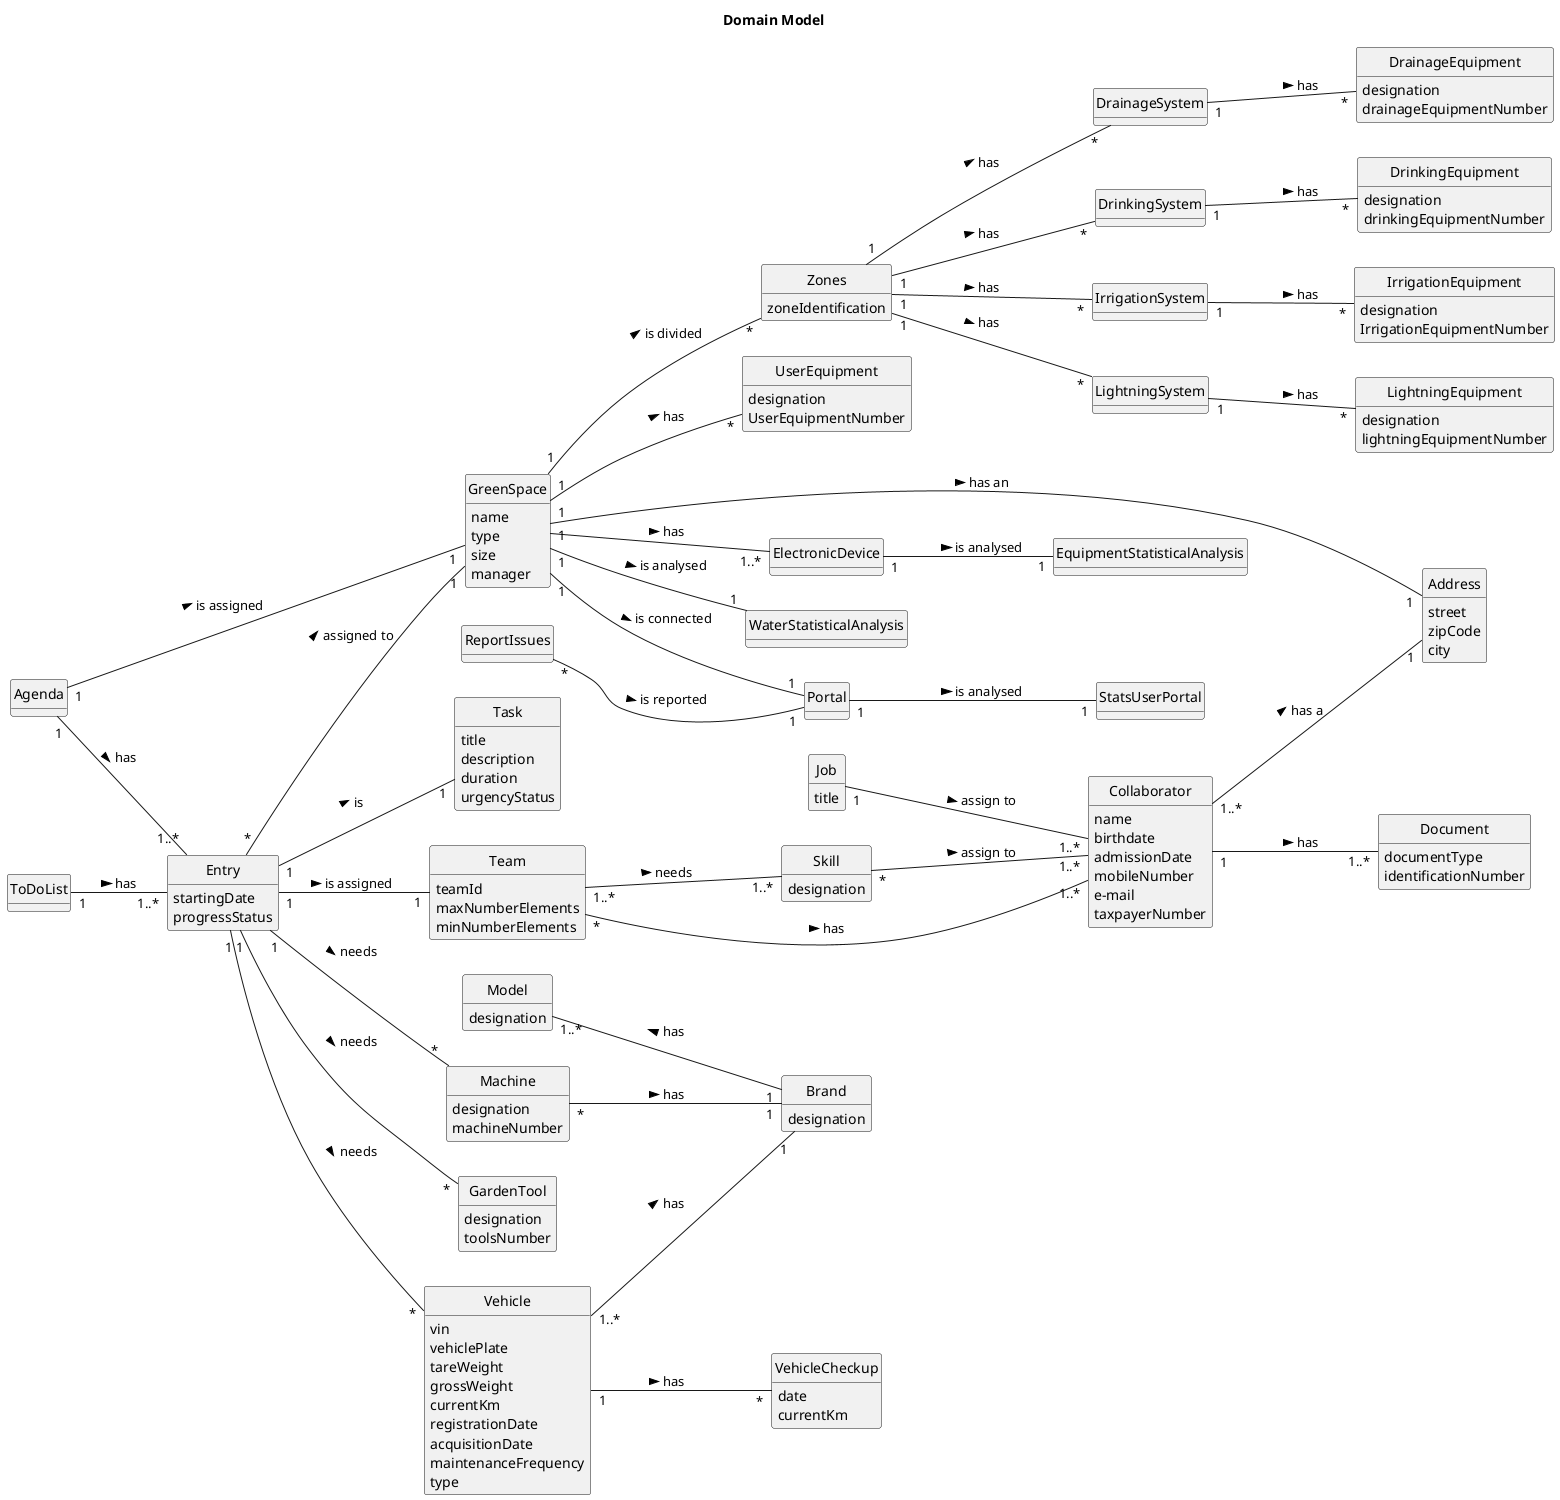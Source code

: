 @startuml
skinparam monochrome true
skinparam packageStyle rectangle
skinparam shadowing false
skinparam classAttributeIconSize 0
hide circle
hide methods
left to right direction

title Domain Model

class Skill {
    designation
}

class Job {
    title
}

class Entry {
    startingDate
    progressStatus
}

class Collaborator {
    name
    birthdate
    admissionDate
    mobileNumber
    e-mail
    taxpayerNumber
}

class Document{
    documentType
    identificationNumber
}


class Team {
    teamId
    maxNumberElements
    minNumberElements
}

class Vehicle {
    vin
    vehiclePlate
    tareWeight
    grossWeight
    currentKm
    registrationDate
    acquisitionDate
    maintenanceFrequency
    type
}

class Brand{
    designation
}

class Model{
    designation
}

class VehicleCheckup{
    date
    currentKm
}

class ReportIssues{

}

class Address{
    street
    zipCode
    city
}

class WaterStatisticalAnalysis{
}

class StatsUserPortal{
}

class ElectronicDevice{
}

class GreenSpace{
name
type
size
manager

}

class Task {
    title
    description
    duration
    urgencyStatus

}

class Machine{
    designation
    machineNumber
}

class GardenTool{
    designation
    toolsNumber
}

class Agenda{
}

class Portal{
}

class ToDoList{
}

class UserEquipment{
    designation
    UserEquipmentNumber
}

class IrrigationSystem{

}

class IrrigationEquipment{
    designation
    IrrigationEquipmentNumber
}

class LightningSystem{

}

class LightningEquipment{
    designation
    lightningEquipmentNumber
}

class DrainageSystem{

}

class DrainageEquipment{
    designation
    drainageEquipmentNumber
}

class DrinkingSystem{

}

class DrinkingEquipment{
    designation
    drinkingEquipmentNumber
}

class Zones{
    zoneIdentification

}

Vehicle "1..*" -- "1" Brand : has >

Model "1..*" -- "1" Brand : has <

Collaborator "1" -- "1..*" Document : has >

Job "1" -- "1..*" Collaborator : assign to >

Skill "*" -- "1..*" Collaborator : assign to >

Team "1..*" -- "1..*" Skill : needs >

Team "*" -- "1..*" Collaborator : has >

Vehicle "1" -- "*" VehicleCheckup : has >

Collaborator "1..*" -- "1" Address : has a >

GreenSpace "1" -- "1" WaterStatisticalAnalysis : is analysed >

GreenSpace "1" -- "1" Address : has an >

GreenSpace "1" -- "*" UserEquipment: has >

GreenSpace "1" -- "*" Zones: is divided >

Zones "1" -- "*" DrainageSystem: has >

DrainageSystem "1" -- "*" DrainageEquipment: has >

Zones "1"--"*" LightningSystem: has >

LightningSystem "1" -- "*" LightningEquipment: has >

Zones "1" -- "*" DrinkingSystem: has >

DrinkingSystem "1" -- "*" DrinkingEquipment: has >

Zones "1" -- "*" IrrigationSystem:has >

IrrigationSystem "1" -- "*" IrrigationEquipment: has >

ReportIssues "*" -- "1" Portal: is reported >

Entry "1" -- "*" Vehicle : needs >

Entry "1" --"*" Machine: needs >

Machine "*" -- "1" Brand: has >

Entry "1" -- "1" Team : is assigned >

Entry "1" -- "*" GardenTool : needs >

Entry "*" -- "1" GreenSpace: assigned to >

GreenSpace "1" -- "1..*" ElectronicDevice: has >

ElectronicDevice "1" -- "1" EquipmentStatisticalAnalysis: is analysed >

GreenSpace "1" -- "1" Portal : is connected >

Portal "1" -- "1" StatsUserPortal : is analysed >

ToDoList "1" -- "1..*" Entry : has >

Agenda "1" -- "1..*" Entry: has >

Entry "1" -- "1" Task: is >

Agenda "1" -- "1" GreenSpace : is assigned >

@enduml